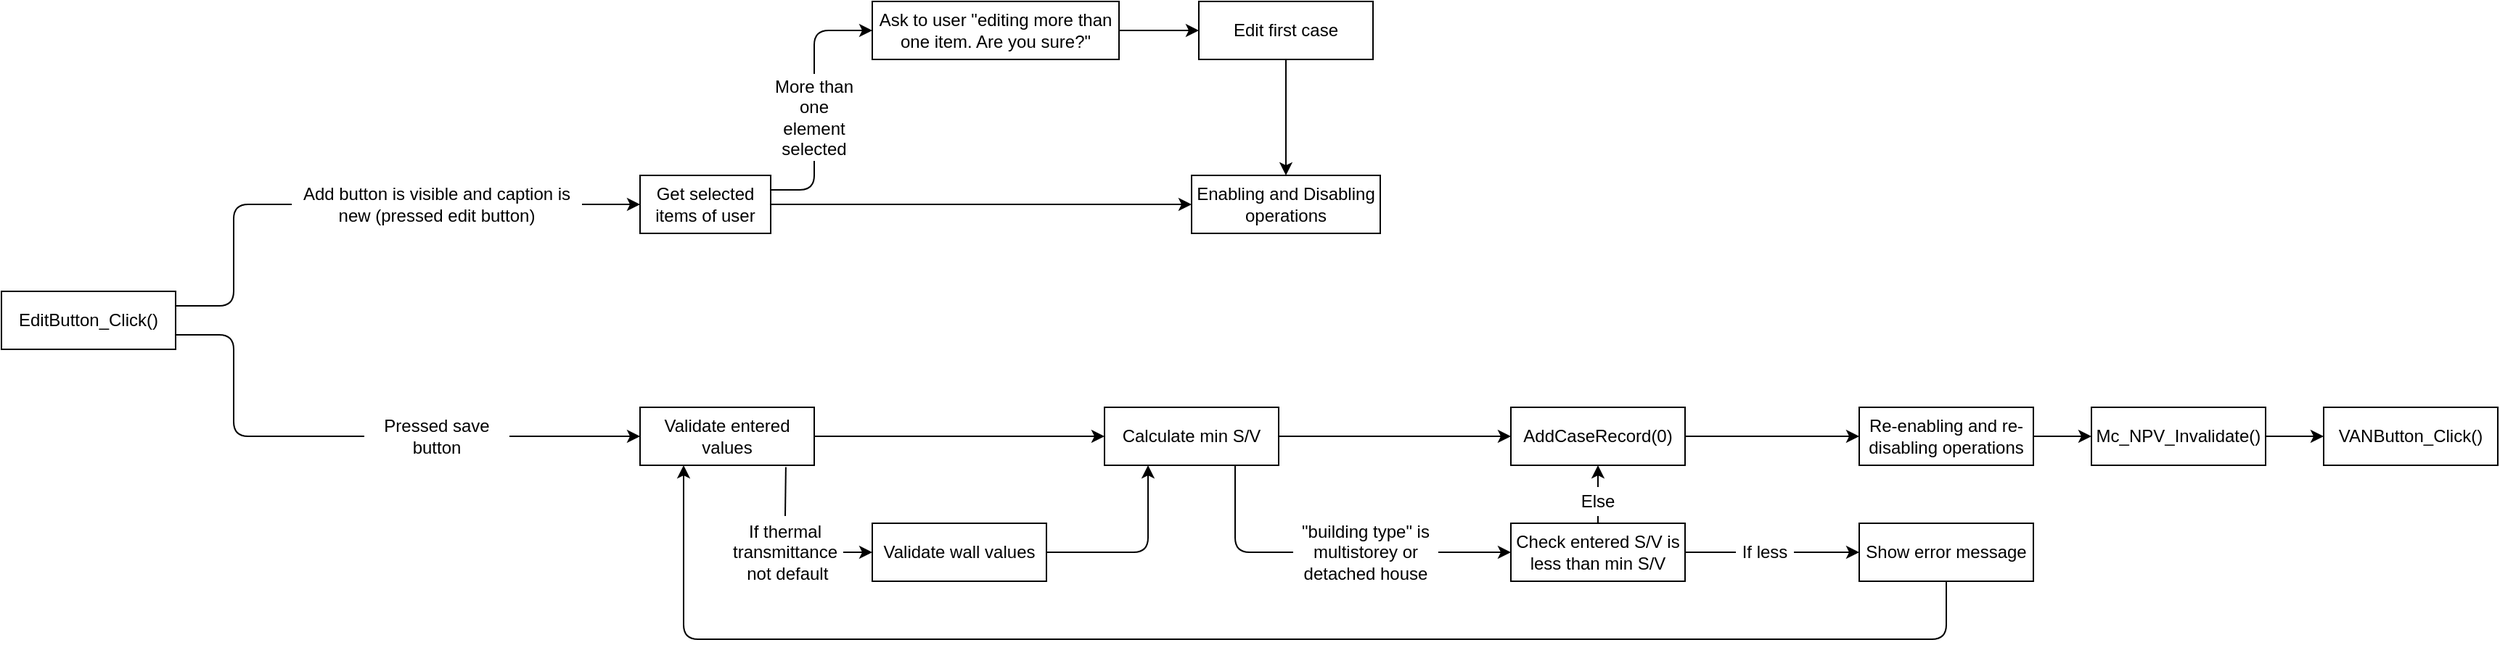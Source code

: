 <mxfile version="14.6.13" type="device"><diagram id="j6OiS_ikga6u_DAnbrK_" name="Page-1"><mxGraphModel dx="1038" dy="607" grid="1" gridSize="10" guides="1" tooltips="1" connect="1" arrows="1" fold="1" page="1" pageScale="1" pageWidth="850" pageHeight="1100" math="0" shadow="0"><root><mxCell id="0"/><mxCell id="1" parent="0"/><mxCell id="KPuk2fRvvrbVkGGdEG8q-7" style="edgeStyle=orthogonalEdgeStyle;rounded=0;orthogonalLoop=1;jettySize=auto;html=1;entryX=0;entryY=0.5;entryDx=0;entryDy=0;startArrow=none;" parent="1" source="KPuk2fRvvrbVkGGdEG8q-8" target="KPuk2fRvvrbVkGGdEG8q-3" edge="1"><mxGeometry relative="1" as="geometry"/></mxCell><mxCell id="KPuk2fRvvrbVkGGdEG8q-1" value="EditButton_Click()" style="rounded=0;whiteSpace=wrap;html=1;" parent="1" vertex="1"><mxGeometry x="40" y="280" width="120" height="40" as="geometry"/></mxCell><mxCell id="KPuk2fRvvrbVkGGdEG8q-2" value="Get selected items of user" style="rounded=0;whiteSpace=wrap;html=1;" parent="1" vertex="1"><mxGeometry x="480" y="200" width="90" height="40" as="geometry"/></mxCell><mxCell id="nhQzh1-cGYtDxdtPuWz6-17" style="edgeStyle=orthogonalEdgeStyle;rounded=0;orthogonalLoop=1;jettySize=auto;html=1;entryX=0;entryY=0.5;entryDx=0;entryDy=0;startArrow=none;" edge="1" parent="1" source="nhQzh1-cGYtDxdtPuWz6-18" target="nhQzh1-cGYtDxdtPuWz6-15"><mxGeometry relative="1" as="geometry"><mxPoint x="540" y="470" as="targetPoint"/><Array as="points"><mxPoint x="540" y="460"/></Array></mxGeometry></mxCell><mxCell id="nhQzh1-cGYtDxdtPuWz6-22" style="edgeStyle=orthogonalEdgeStyle;rounded=0;orthogonalLoop=1;jettySize=auto;html=1;entryX=0;entryY=0.5;entryDx=0;entryDy=0;" edge="1" parent="1" source="KPuk2fRvvrbVkGGdEG8q-3" target="nhQzh1-cGYtDxdtPuWz6-16"><mxGeometry relative="1" as="geometry"/></mxCell><mxCell id="KPuk2fRvvrbVkGGdEG8q-3" value="Validate entered values" style="rounded=0;whiteSpace=wrap;html=1;" parent="1" vertex="1"><mxGeometry x="480" y="360" width="120" height="40" as="geometry"/></mxCell><mxCell id="KPuk2fRvvrbVkGGdEG8q-4" value="" style="endArrow=classic;html=1;exitX=1;exitY=0.5;exitDx=0;exitDy=0;entryX=0;entryY=0.5;entryDx=0;entryDy=0;startArrow=none;" parent="1" source="KPuk2fRvvrbVkGGdEG8q-5" target="KPuk2fRvvrbVkGGdEG8q-2" edge="1"><mxGeometry width="50" height="50" relative="1" as="geometry"><mxPoint x="230" y="330" as="sourcePoint"/><mxPoint x="280" y="280" as="targetPoint"/></mxGeometry></mxCell><mxCell id="KPuk2fRvvrbVkGGdEG8q-5" value="Add button is visible and caption is new (pressed edit button)" style="text;html=1;strokeColor=none;fillColor=none;align=center;verticalAlign=middle;whiteSpace=wrap;rounded=0;" parent="1" vertex="1"><mxGeometry x="240" y="200" width="200" height="40" as="geometry"/></mxCell><mxCell id="KPuk2fRvvrbVkGGdEG8q-8" value="Pressed save button&lt;br&gt;" style="text;html=1;strokeColor=none;fillColor=none;align=center;verticalAlign=middle;whiteSpace=wrap;rounded=0;" parent="1" vertex="1"><mxGeometry x="290" y="360" width="100" height="40" as="geometry"/></mxCell><mxCell id="KPuk2fRvvrbVkGGdEG8q-12" value="" style="endArrow=none;html=1;exitX=1;exitY=0.25;exitDx=0;exitDy=0;entryX=0;entryY=0.5;entryDx=0;entryDy=0;" parent="1" source="KPuk2fRvvrbVkGGdEG8q-1" target="KPuk2fRvvrbVkGGdEG8q-5" edge="1"><mxGeometry width="50" height="50" relative="1" as="geometry"><mxPoint x="160" y="210" as="sourcePoint"/><mxPoint x="200" y="220" as="targetPoint"/><Array as="points"><mxPoint x="200" y="290"/><mxPoint x="200" y="220"/></Array></mxGeometry></mxCell><mxCell id="KPuk2fRvvrbVkGGdEG8q-13" value="" style="endArrow=none;html=1;exitX=1;exitY=0.75;exitDx=0;exitDy=0;entryX=0;entryY=0.5;entryDx=0;entryDy=0;" parent="1" source="KPuk2fRvvrbVkGGdEG8q-1" target="KPuk2fRvvrbVkGGdEG8q-8" edge="1"><mxGeometry width="50" height="50" relative="1" as="geometry"><mxPoint x="200" y="390" as="sourcePoint"/><mxPoint x="250" y="340" as="targetPoint"/><Array as="points"><mxPoint x="200" y="310"/><mxPoint x="200" y="380"/></Array></mxGeometry></mxCell><mxCell id="nhQzh1-cGYtDxdtPuWz6-12" style="edgeStyle=orthogonalEdgeStyle;rounded=0;orthogonalLoop=1;jettySize=auto;html=1;entryX=0;entryY=0.5;entryDx=0;entryDy=0;" edge="1" parent="1" source="nhQzh1-cGYtDxdtPuWz6-1" target="nhQzh1-cGYtDxdtPuWz6-11"><mxGeometry relative="1" as="geometry"/></mxCell><mxCell id="nhQzh1-cGYtDxdtPuWz6-1" value="Ask to user &quot;editing more than one item. Are you sure?&quot;" style="rounded=0;whiteSpace=wrap;html=1;" vertex="1" parent="1"><mxGeometry x="640" y="80" width="170" height="40" as="geometry"/></mxCell><mxCell id="nhQzh1-cGYtDxdtPuWz6-3" value="More than one element selected" style="text;html=1;strokeColor=none;fillColor=none;align=center;verticalAlign=middle;whiteSpace=wrap;rounded=0;" vertex="1" parent="1"><mxGeometry x="570" y="130" width="60" height="60" as="geometry"/></mxCell><mxCell id="nhQzh1-cGYtDxdtPuWz6-4" value="" style="endArrow=none;html=1;exitX=1;exitY=0.25;exitDx=0;exitDy=0;entryX=0.5;entryY=1;entryDx=0;entryDy=0;" edge="1" parent="1" source="KPuk2fRvvrbVkGGdEG8q-2" target="nhQzh1-cGYtDxdtPuWz6-3"><mxGeometry width="50" height="50" relative="1" as="geometry"><mxPoint x="570" y="210" as="sourcePoint"/><mxPoint x="640" y="140" as="targetPoint"/><Array as="points"><mxPoint x="600" y="210"/></Array></mxGeometry></mxCell><mxCell id="nhQzh1-cGYtDxdtPuWz6-10" value="Enabling and Disabling operations" style="rounded=0;whiteSpace=wrap;html=1;" vertex="1" parent="1"><mxGeometry x="860" y="200" width="130" height="40" as="geometry"/></mxCell><mxCell id="nhQzh1-cGYtDxdtPuWz6-13" style="edgeStyle=orthogonalEdgeStyle;rounded=0;orthogonalLoop=1;jettySize=auto;html=1;entryX=0.5;entryY=0;entryDx=0;entryDy=0;" edge="1" parent="1" source="nhQzh1-cGYtDxdtPuWz6-11" target="nhQzh1-cGYtDxdtPuWz6-10"><mxGeometry relative="1" as="geometry"/></mxCell><mxCell id="nhQzh1-cGYtDxdtPuWz6-11" value="Edit first case" style="rounded=0;whiteSpace=wrap;html=1;" vertex="1" parent="1"><mxGeometry x="865" y="80" width="120" height="40" as="geometry"/></mxCell><mxCell id="nhQzh1-cGYtDxdtPuWz6-14" value="" style="endArrow=classic;html=1;exitX=1;exitY=0.5;exitDx=0;exitDy=0;entryX=0;entryY=0.5;entryDx=0;entryDy=0;" edge="1" parent="1" source="KPuk2fRvvrbVkGGdEG8q-2" target="nhQzh1-cGYtDxdtPuWz6-10"><mxGeometry width="50" height="50" relative="1" as="geometry"><mxPoint x="680" y="240" as="sourcePoint"/><mxPoint x="730" y="190" as="targetPoint"/></mxGeometry></mxCell><mxCell id="nhQzh1-cGYtDxdtPuWz6-15" value="Validate wall values" style="rounded=0;whiteSpace=wrap;html=1;" vertex="1" parent="1"><mxGeometry x="640" y="440" width="120" height="40" as="geometry"/></mxCell><mxCell id="nhQzh1-cGYtDxdtPuWz6-37" style="edgeStyle=orthogonalEdgeStyle;rounded=0;orthogonalLoop=1;jettySize=auto;html=1;" edge="1" parent="1" source="nhQzh1-cGYtDxdtPuWz6-16" target="nhQzh1-cGYtDxdtPuWz6-36"><mxGeometry relative="1" as="geometry"/></mxCell><mxCell id="nhQzh1-cGYtDxdtPuWz6-16" value="Calculate min S/V" style="rounded=0;whiteSpace=wrap;html=1;" vertex="1" parent="1"><mxGeometry x="800" y="360" width="120" height="40" as="geometry"/></mxCell><mxCell id="nhQzh1-cGYtDxdtPuWz6-18" value="&lt;span&gt;If thermal&lt;/span&gt;&lt;br&gt;&lt;span&gt;transmittance&lt;/span&gt;&lt;br&gt;&lt;span&gt;&amp;nbsp;not default&lt;/span&gt;" style="text;html=1;strokeColor=none;fillColor=none;align=center;verticalAlign=middle;whiteSpace=wrap;rounded=0;" vertex="1" parent="1"><mxGeometry x="540" y="435" width="80" height="50" as="geometry"/></mxCell><mxCell id="nhQzh1-cGYtDxdtPuWz6-19" value="" style="edgeStyle=orthogonalEdgeStyle;rounded=0;orthogonalLoop=1;jettySize=auto;html=1;entryX=0.5;entryY=0;entryDx=0;entryDy=0;endArrow=none;exitX=0.837;exitY=1.03;exitDx=0;exitDy=0;exitPerimeter=0;" edge="1" parent="1" source="KPuk2fRvvrbVkGGdEG8q-3" target="nhQzh1-cGYtDxdtPuWz6-18"><mxGeometry relative="1" as="geometry"><mxPoint x="640" y="460" as="targetPoint"/><mxPoint x="540" y="400" as="sourcePoint"/><Array as="points"/></mxGeometry></mxCell><mxCell id="nhQzh1-cGYtDxdtPuWz6-23" value="" style="endArrow=classic;html=1;exitX=1;exitY=0.5;exitDx=0;exitDy=0;entryX=0.25;entryY=1;entryDx=0;entryDy=0;" edge="1" parent="1" source="nhQzh1-cGYtDxdtPuWz6-15" target="nhQzh1-cGYtDxdtPuWz6-16"><mxGeometry width="50" height="50" relative="1" as="geometry"><mxPoint x="880" y="490" as="sourcePoint"/><mxPoint x="930" y="440" as="targetPoint"/><Array as="points"><mxPoint x="830" y="460"/></Array></mxGeometry></mxCell><mxCell id="nhQzh1-cGYtDxdtPuWz6-24" value="" style="endArrow=classic;html=1;exitX=0.5;exitY=0;exitDx=0;exitDy=0;entryX=0;entryY=0.5;entryDx=0;entryDy=0;" edge="1" parent="1" source="nhQzh1-cGYtDxdtPuWz6-3" target="nhQzh1-cGYtDxdtPuWz6-1"><mxGeometry width="50" height="50" relative="1" as="geometry"><mxPoint x="480" y="100" as="sourcePoint"/><mxPoint x="530" y="50" as="targetPoint"/><Array as="points"><mxPoint x="600" y="100"/></Array></mxGeometry></mxCell><mxCell id="nhQzh1-cGYtDxdtPuWz6-25" value="" style="endArrow=none;html=1;entryX=0.75;entryY=1;entryDx=0;entryDy=0;exitX=0;exitY=0.5;exitDx=0;exitDy=0;" edge="1" parent="1" source="nhQzh1-cGYtDxdtPuWz6-26" target="nhQzh1-cGYtDxdtPuWz6-16"><mxGeometry width="50" height="50" relative="1" as="geometry"><mxPoint x="890" y="460" as="sourcePoint"/><mxPoint x="940" y="470" as="targetPoint"/><Array as="points"><mxPoint x="890" y="460"/></Array></mxGeometry></mxCell><mxCell id="nhQzh1-cGYtDxdtPuWz6-26" value="&quot;building type&quot; is multistorey or detached house" style="text;html=1;strokeColor=none;fillColor=none;align=center;verticalAlign=middle;whiteSpace=wrap;rounded=0;" vertex="1" parent="1"><mxGeometry x="930" y="430" width="100" height="60" as="geometry"/></mxCell><mxCell id="nhQzh1-cGYtDxdtPuWz6-27" value="" style="endArrow=classic;html=1;exitX=1;exitY=0.5;exitDx=0;exitDy=0;entryX=0;entryY=0.5;entryDx=0;entryDy=0;" edge="1" parent="1" source="nhQzh1-cGYtDxdtPuWz6-26" target="nhQzh1-cGYtDxdtPuWz6-28"><mxGeometry width="50" height="50" relative="1" as="geometry"><mxPoint x="1130" y="470" as="sourcePoint"/><mxPoint x="1120" y="455" as="targetPoint"/></mxGeometry></mxCell><mxCell id="nhQzh1-cGYtDxdtPuWz6-28" value="Check entered S/V is less than min S/V" style="rounded=0;whiteSpace=wrap;html=1;" vertex="1" parent="1"><mxGeometry x="1080" y="440" width="120" height="40" as="geometry"/></mxCell><mxCell id="nhQzh1-cGYtDxdtPuWz6-29" value="Show error message" style="rounded=0;whiteSpace=wrap;html=1;" vertex="1" parent="1"><mxGeometry x="1320" y="440" width="120" height="40" as="geometry"/></mxCell><mxCell id="nhQzh1-cGYtDxdtPuWz6-32" value="If less" style="text;html=1;strokeColor=none;fillColor=none;align=center;verticalAlign=middle;whiteSpace=wrap;rounded=0;" vertex="1" parent="1"><mxGeometry x="1235" y="450" width="40" height="20" as="geometry"/></mxCell><mxCell id="nhQzh1-cGYtDxdtPuWz6-33" value="" style="endArrow=none;html=1;exitX=1;exitY=0.5;exitDx=0;exitDy=0;entryX=0;entryY=0.5;entryDx=0;entryDy=0;" edge="1" parent="1" source="nhQzh1-cGYtDxdtPuWz6-28" target="nhQzh1-cGYtDxdtPuWz6-32"><mxGeometry width="50" height="50" relative="1" as="geometry"><mxPoint x="1280" y="550" as="sourcePoint"/><mxPoint x="1330" y="500" as="targetPoint"/></mxGeometry></mxCell><mxCell id="nhQzh1-cGYtDxdtPuWz6-34" value="" style="endArrow=classic;html=1;exitX=1;exitY=0.5;exitDx=0;exitDy=0;entryX=0;entryY=0.5;entryDx=0;entryDy=0;" edge="1" parent="1" source="nhQzh1-cGYtDxdtPuWz6-32" target="nhQzh1-cGYtDxdtPuWz6-29"><mxGeometry width="50" height="50" relative="1" as="geometry"><mxPoint x="1300" y="550" as="sourcePoint"/><mxPoint x="1350" y="500" as="targetPoint"/></mxGeometry></mxCell><mxCell id="nhQzh1-cGYtDxdtPuWz6-35" value="" style="endArrow=classic;html=1;exitX=0.5;exitY=1;exitDx=0;exitDy=0;entryX=0.25;entryY=1;entryDx=0;entryDy=0;" edge="1" parent="1" source="nhQzh1-cGYtDxdtPuWz6-29" target="KPuk2fRvvrbVkGGdEG8q-3"><mxGeometry width="50" height="50" relative="1" as="geometry"><mxPoint x="1470" y="480" as="sourcePoint"/><mxPoint x="500" y="540" as="targetPoint"/><Array as="points"><mxPoint x="1380" y="520"/><mxPoint x="510" y="520"/></Array></mxGeometry></mxCell><mxCell id="nhQzh1-cGYtDxdtPuWz6-42" style="edgeStyle=orthogonalEdgeStyle;rounded=0;orthogonalLoop=1;jettySize=auto;html=1;entryX=0;entryY=0.5;entryDx=0;entryDy=0;" edge="1" parent="1" source="nhQzh1-cGYtDxdtPuWz6-36" target="nhQzh1-cGYtDxdtPuWz6-41"><mxGeometry relative="1" as="geometry"/></mxCell><mxCell id="nhQzh1-cGYtDxdtPuWz6-36" value="AddCaseRecord(0)" style="rounded=0;whiteSpace=wrap;html=1;" vertex="1" parent="1"><mxGeometry x="1080" y="360" width="120" height="40" as="geometry"/></mxCell><mxCell id="nhQzh1-cGYtDxdtPuWz6-38" value="Else" style="text;html=1;strokeColor=none;fillColor=none;align=center;verticalAlign=middle;whiteSpace=wrap;rounded=0;" vertex="1" parent="1"><mxGeometry x="1120" y="415" width="40" height="20" as="geometry"/></mxCell><mxCell id="nhQzh1-cGYtDxdtPuWz6-39" value="" style="endArrow=none;html=1;exitX=0.5;exitY=0;exitDx=0;exitDy=0;entryX=0.5;entryY=1;entryDx=0;entryDy=0;" edge="1" parent="1" source="nhQzh1-cGYtDxdtPuWz6-28" target="nhQzh1-cGYtDxdtPuWz6-38"><mxGeometry width="50" height="50" relative="1" as="geometry"><mxPoint x="1010" y="660" as="sourcePoint"/><mxPoint x="1060" y="610" as="targetPoint"/></mxGeometry></mxCell><mxCell id="nhQzh1-cGYtDxdtPuWz6-40" value="" style="endArrow=classic;html=1;exitX=0.5;exitY=0;exitDx=0;exitDy=0;entryX=0.5;entryY=1;entryDx=0;entryDy=0;" edge="1" parent="1" source="nhQzh1-cGYtDxdtPuWz6-38" target="nhQzh1-cGYtDxdtPuWz6-36"><mxGeometry width="50" height="50" relative="1" as="geometry"><mxPoint x="1210" y="600" as="sourcePoint"/><mxPoint x="1260" y="550" as="targetPoint"/></mxGeometry></mxCell><mxCell id="nhQzh1-cGYtDxdtPuWz6-44" style="edgeStyle=orthogonalEdgeStyle;rounded=0;orthogonalLoop=1;jettySize=auto;html=1;" edge="1" parent="1" source="nhQzh1-cGYtDxdtPuWz6-41" target="nhQzh1-cGYtDxdtPuWz6-43"><mxGeometry relative="1" as="geometry"/></mxCell><mxCell id="nhQzh1-cGYtDxdtPuWz6-41" value="Re-enabling and re-disabling operations" style="rounded=0;whiteSpace=wrap;html=1;" vertex="1" parent="1"><mxGeometry x="1320" y="360" width="120" height="40" as="geometry"/></mxCell><mxCell id="nhQzh1-cGYtDxdtPuWz6-46" style="edgeStyle=orthogonalEdgeStyle;rounded=0;orthogonalLoop=1;jettySize=auto;html=1;" edge="1" parent="1" source="nhQzh1-cGYtDxdtPuWz6-43" target="nhQzh1-cGYtDxdtPuWz6-45"><mxGeometry relative="1" as="geometry"/></mxCell><mxCell id="nhQzh1-cGYtDxdtPuWz6-43" value="Mc_NPV_Invalidate()" style="rounded=0;whiteSpace=wrap;html=1;" vertex="1" parent="1"><mxGeometry x="1480" y="360" width="120" height="40" as="geometry"/></mxCell><mxCell id="nhQzh1-cGYtDxdtPuWz6-45" value="VANButton_Click()" style="rounded=0;whiteSpace=wrap;html=1;" vertex="1" parent="1"><mxGeometry x="1640" y="360" width="120" height="40" as="geometry"/></mxCell></root></mxGraphModel></diagram></mxfile>